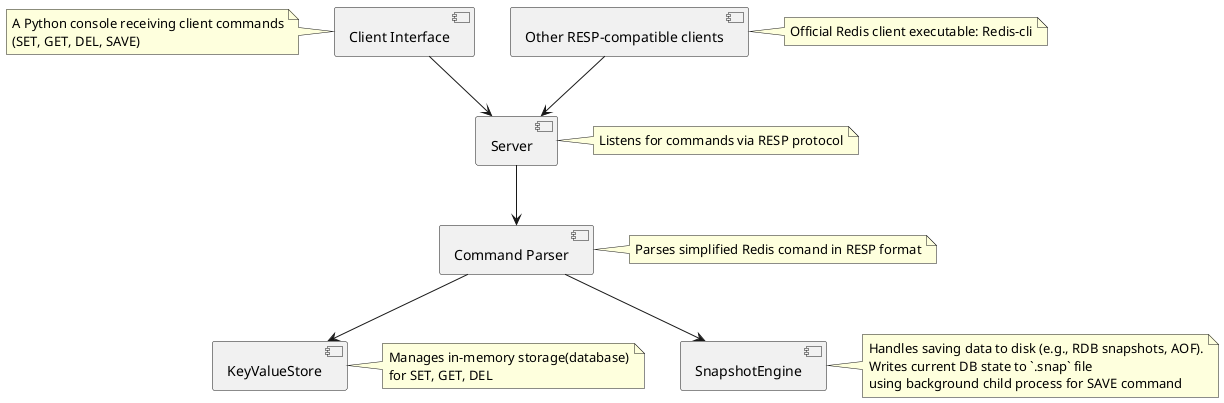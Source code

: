 @startuml
[Client Interface] --> [Server]
[Server] --> [Command Parser]
[Command Parser] --> [KeyValueStore]
[Command Parser] --> [SnapshotEngine]
[Other RESP-compatible clients] --> [Server]

note left of [Client Interface]
  A Python console receiving client commands
  (SET, GET, DEL, SAVE)
end note
note right of [Other RESP-compatible clients]
  Official Redis client executable: Redis-cli
end note

note right of [Server]
  Listens for commands via RESP protocol
end note

note right of [Command Parser]
Parses simplified Redis comand in RESP format
end note

note right of [KeyValueStore]
  Manages in-memory storage(database)
  for SET, GET, DEL
end note

note right of [SnapshotEngine]
  Handles saving data to disk (e.g., RDB snapshots, AOF).
  Writes current DB state to `.snap` file
  using background child process for SAVE command
end note

@enduml